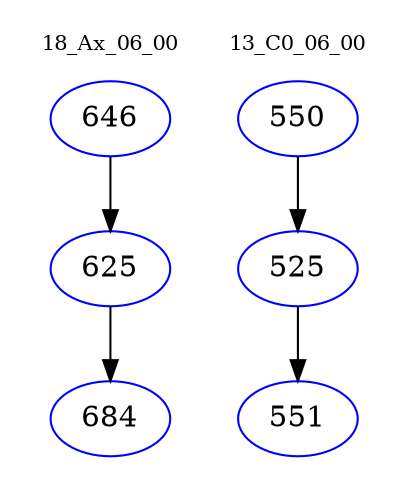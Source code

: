digraph{
subgraph cluster_0 {
color = white
label = "18_Ax_06_00";
fontsize=10;
T0_646 [label="646", color="blue"]
T0_646 -> T0_625 [color="black"]
T0_625 [label="625", color="blue"]
T0_625 -> T0_684 [color="black"]
T0_684 [label="684", color="blue"]
}
subgraph cluster_1 {
color = white
label = "13_C0_06_00";
fontsize=10;
T1_550 [label="550", color="blue"]
T1_550 -> T1_525 [color="black"]
T1_525 [label="525", color="blue"]
T1_525 -> T1_551 [color="black"]
T1_551 [label="551", color="blue"]
}
}
